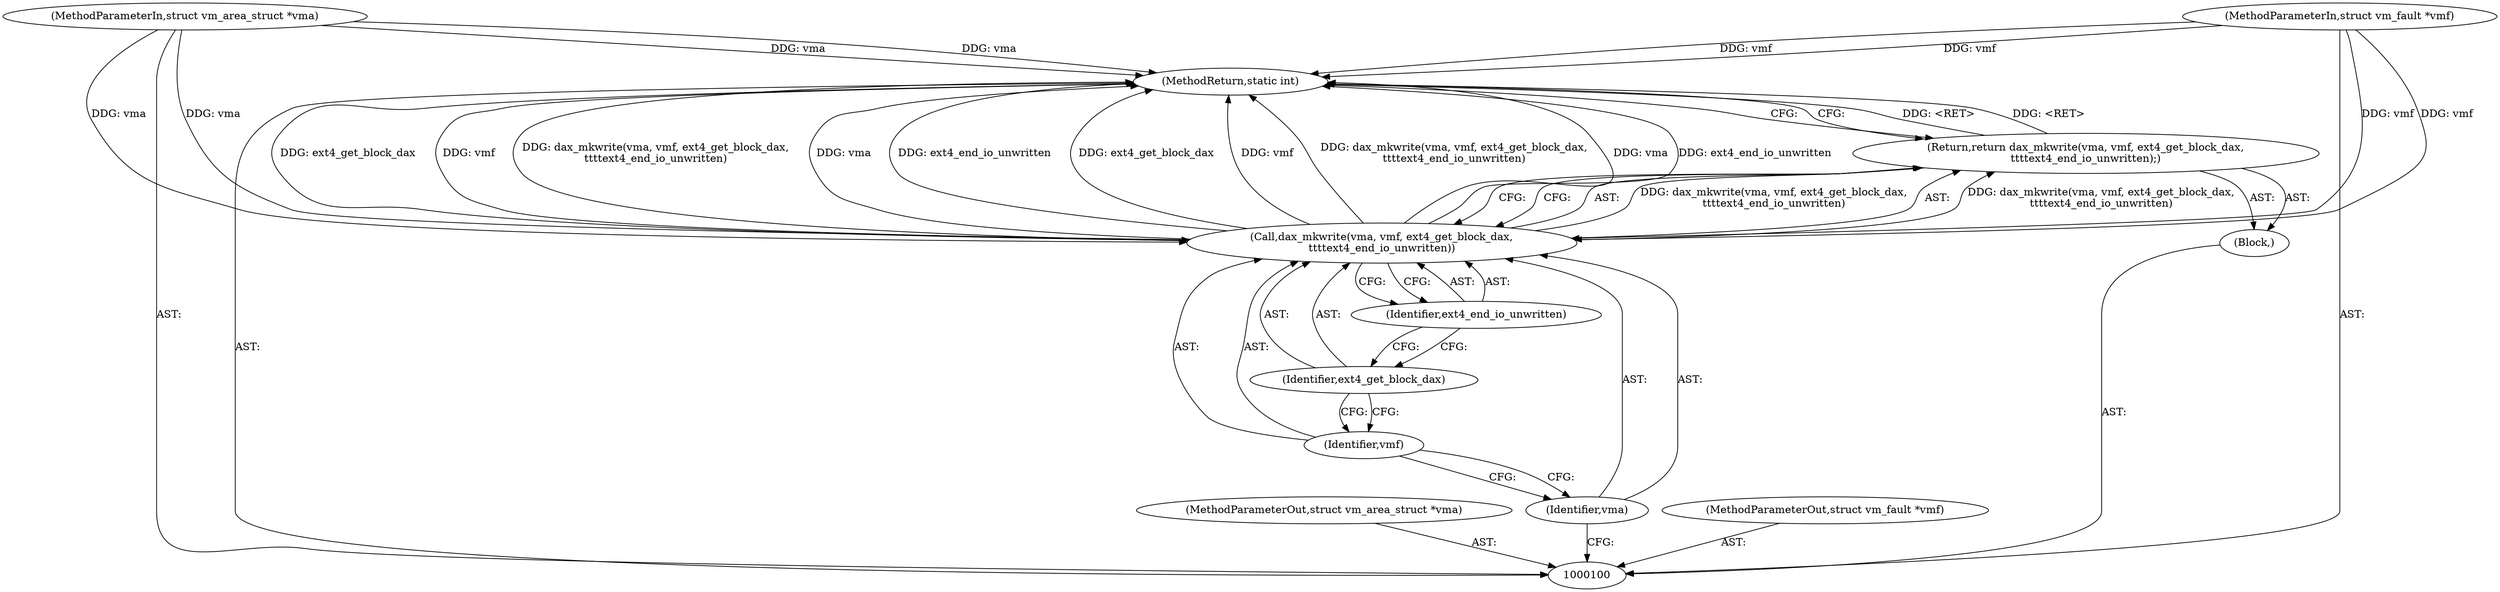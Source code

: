 digraph "1_linux_ea3d7209ca01da209cda6f0dea8be9cc4b7a933b_3" {
"1000110" [label="(MethodReturn,static int)"];
"1000101" [label="(MethodParameterIn,struct vm_area_struct *vma)"];
"1000124" [label="(MethodParameterOut,struct vm_area_struct *vma)"];
"1000102" [label="(MethodParameterIn,struct vm_fault *vmf)"];
"1000125" [label="(MethodParameterOut,struct vm_fault *vmf)"];
"1000103" [label="(Block,)"];
"1000104" [label="(Return,return dax_mkwrite(vma, vmf, ext4_get_block_dax,\n\t\t\t\text4_end_io_unwritten);)"];
"1000106" [label="(Identifier,vma)"];
"1000107" [label="(Identifier,vmf)"];
"1000108" [label="(Identifier,ext4_get_block_dax)"];
"1000105" [label="(Call,dax_mkwrite(vma, vmf, ext4_get_block_dax,\n\t\t\t\text4_end_io_unwritten))"];
"1000109" [label="(Identifier,ext4_end_io_unwritten)"];
"1000110" -> "1000100"  [label="AST: "];
"1000110" -> "1000104"  [label="CFG: "];
"1000105" -> "1000110"  [label="DDG: ext4_get_block_dax"];
"1000105" -> "1000110"  [label="DDG: vmf"];
"1000105" -> "1000110"  [label="DDG: dax_mkwrite(vma, vmf, ext4_get_block_dax,\n\t\t\t\text4_end_io_unwritten)"];
"1000105" -> "1000110"  [label="DDG: vma"];
"1000105" -> "1000110"  [label="DDG: ext4_end_io_unwritten"];
"1000102" -> "1000110"  [label="DDG: vmf"];
"1000101" -> "1000110"  [label="DDG: vma"];
"1000104" -> "1000110"  [label="DDG: <RET>"];
"1000101" -> "1000100"  [label="AST: "];
"1000101" -> "1000110"  [label="DDG: vma"];
"1000101" -> "1000105"  [label="DDG: vma"];
"1000124" -> "1000100"  [label="AST: "];
"1000102" -> "1000100"  [label="AST: "];
"1000102" -> "1000110"  [label="DDG: vmf"];
"1000102" -> "1000105"  [label="DDG: vmf"];
"1000125" -> "1000100"  [label="AST: "];
"1000103" -> "1000100"  [label="AST: "];
"1000104" -> "1000103"  [label="AST: "];
"1000104" -> "1000103"  [label="AST: "];
"1000104" -> "1000105"  [label="CFG: "];
"1000105" -> "1000104"  [label="AST: "];
"1000110" -> "1000104"  [label="CFG: "];
"1000104" -> "1000110"  [label="DDG: <RET>"];
"1000105" -> "1000104"  [label="DDG: dax_mkwrite(vma, vmf, ext4_get_block_dax,\n\t\t\t\text4_end_io_unwritten)"];
"1000106" -> "1000105"  [label="AST: "];
"1000106" -> "1000100"  [label="CFG: "];
"1000107" -> "1000106"  [label="CFG: "];
"1000107" -> "1000105"  [label="AST: "];
"1000107" -> "1000106"  [label="CFG: "];
"1000108" -> "1000107"  [label="CFG: "];
"1000108" -> "1000105"  [label="AST: "];
"1000108" -> "1000107"  [label="CFG: "];
"1000109" -> "1000108"  [label="CFG: "];
"1000105" -> "1000104"  [label="AST: "];
"1000105" -> "1000109"  [label="CFG: "];
"1000106" -> "1000105"  [label="AST: "];
"1000107" -> "1000105"  [label="AST: "];
"1000108" -> "1000105"  [label="AST: "];
"1000109" -> "1000105"  [label="AST: "];
"1000104" -> "1000105"  [label="CFG: "];
"1000105" -> "1000110"  [label="DDG: ext4_get_block_dax"];
"1000105" -> "1000110"  [label="DDG: vmf"];
"1000105" -> "1000110"  [label="DDG: dax_mkwrite(vma, vmf, ext4_get_block_dax,\n\t\t\t\text4_end_io_unwritten)"];
"1000105" -> "1000110"  [label="DDG: vma"];
"1000105" -> "1000110"  [label="DDG: ext4_end_io_unwritten"];
"1000105" -> "1000104"  [label="DDG: dax_mkwrite(vma, vmf, ext4_get_block_dax,\n\t\t\t\text4_end_io_unwritten)"];
"1000101" -> "1000105"  [label="DDG: vma"];
"1000102" -> "1000105"  [label="DDG: vmf"];
"1000109" -> "1000105"  [label="AST: "];
"1000109" -> "1000108"  [label="CFG: "];
"1000105" -> "1000109"  [label="CFG: "];
}

